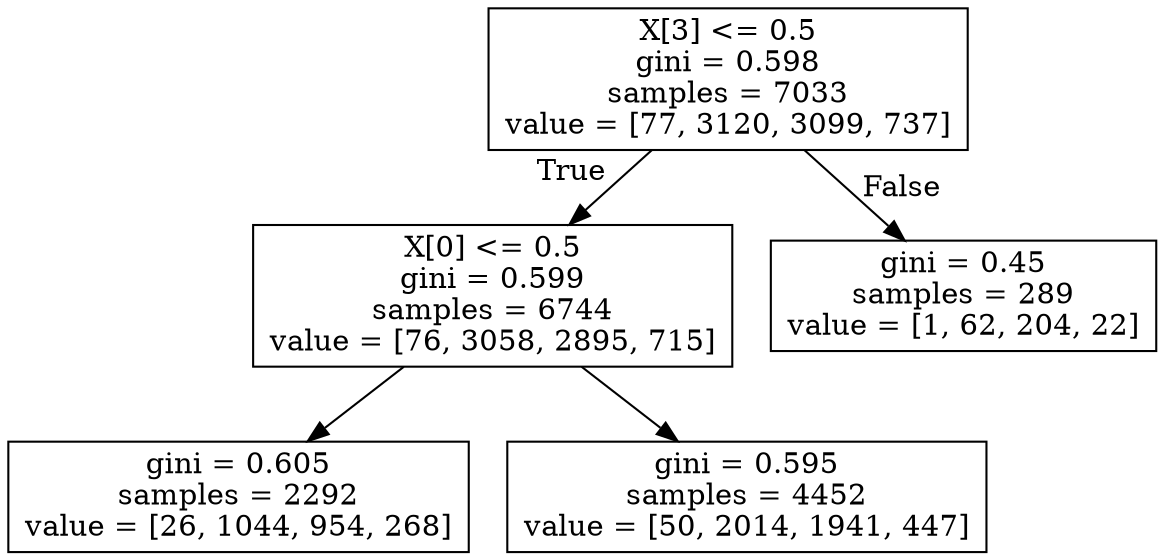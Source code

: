 digraph Tree {
node [shape=box] ;
0 [label="X[3] <= 0.5\ngini = 0.598\nsamples = 7033\nvalue = [77, 3120, 3099, 737]"] ;
1 [label="X[0] <= 0.5\ngini = 0.599\nsamples = 6744\nvalue = [76, 3058, 2895, 715]"] ;
0 -> 1 [labeldistance=2.5, labelangle=45, headlabel="True"] ;
2 [label="gini = 0.605\nsamples = 2292\nvalue = [26, 1044, 954, 268]"] ;
1 -> 2 ;
3 [label="gini = 0.595\nsamples = 4452\nvalue = [50, 2014, 1941, 447]"] ;
1 -> 3 ;
4 [label="gini = 0.45\nsamples = 289\nvalue = [1, 62, 204, 22]"] ;
0 -> 4 [labeldistance=2.5, labelangle=-45, headlabel="False"] ;
}